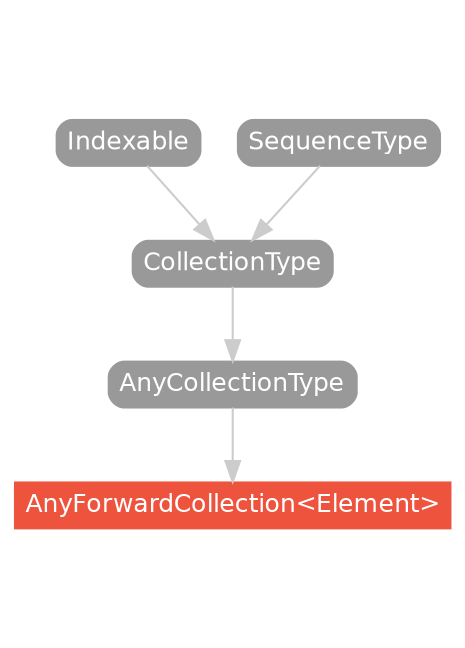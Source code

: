 strict digraph "AnyForwardCollection<Element> - Type Hierarchy - SwiftDoc.cn" {
    pad="0.1,0.8"
    node [shape=box, style="filled,rounded", color="#999999", fillcolor="#999999", fontcolor=white, fontname=Helvetica, fontnames="Helvetica,sansserif", fontsize=12, margin="0.07,0.05", height="0.3"]
    edge [color="#cccccc"]
    "AnyCollectionType" [URL="/protocol/AnyCollectionType/hierarchy/"]
    "AnyForwardCollection<Element>" [URL="/type/AnyForwardCollection/", style="filled", fillcolor="#ee543d", color="#ee543d"]
    "CollectionType" [URL="/protocol/CollectionType/hierarchy/"]
    "Indexable" [URL="/protocol/Indexable/hierarchy/"]
    "SequenceType" [URL="/protocol/SequenceType/hierarchy/"]    "AnyCollectionType" -> "AnyForwardCollection<Element>"
    "CollectionType" -> "AnyCollectionType"
    "Indexable" -> "CollectionType"
    "SequenceType" -> "CollectionType"
    subgraph Types {
        rank = max; "AnyForwardCollection<Element>";
    }
}